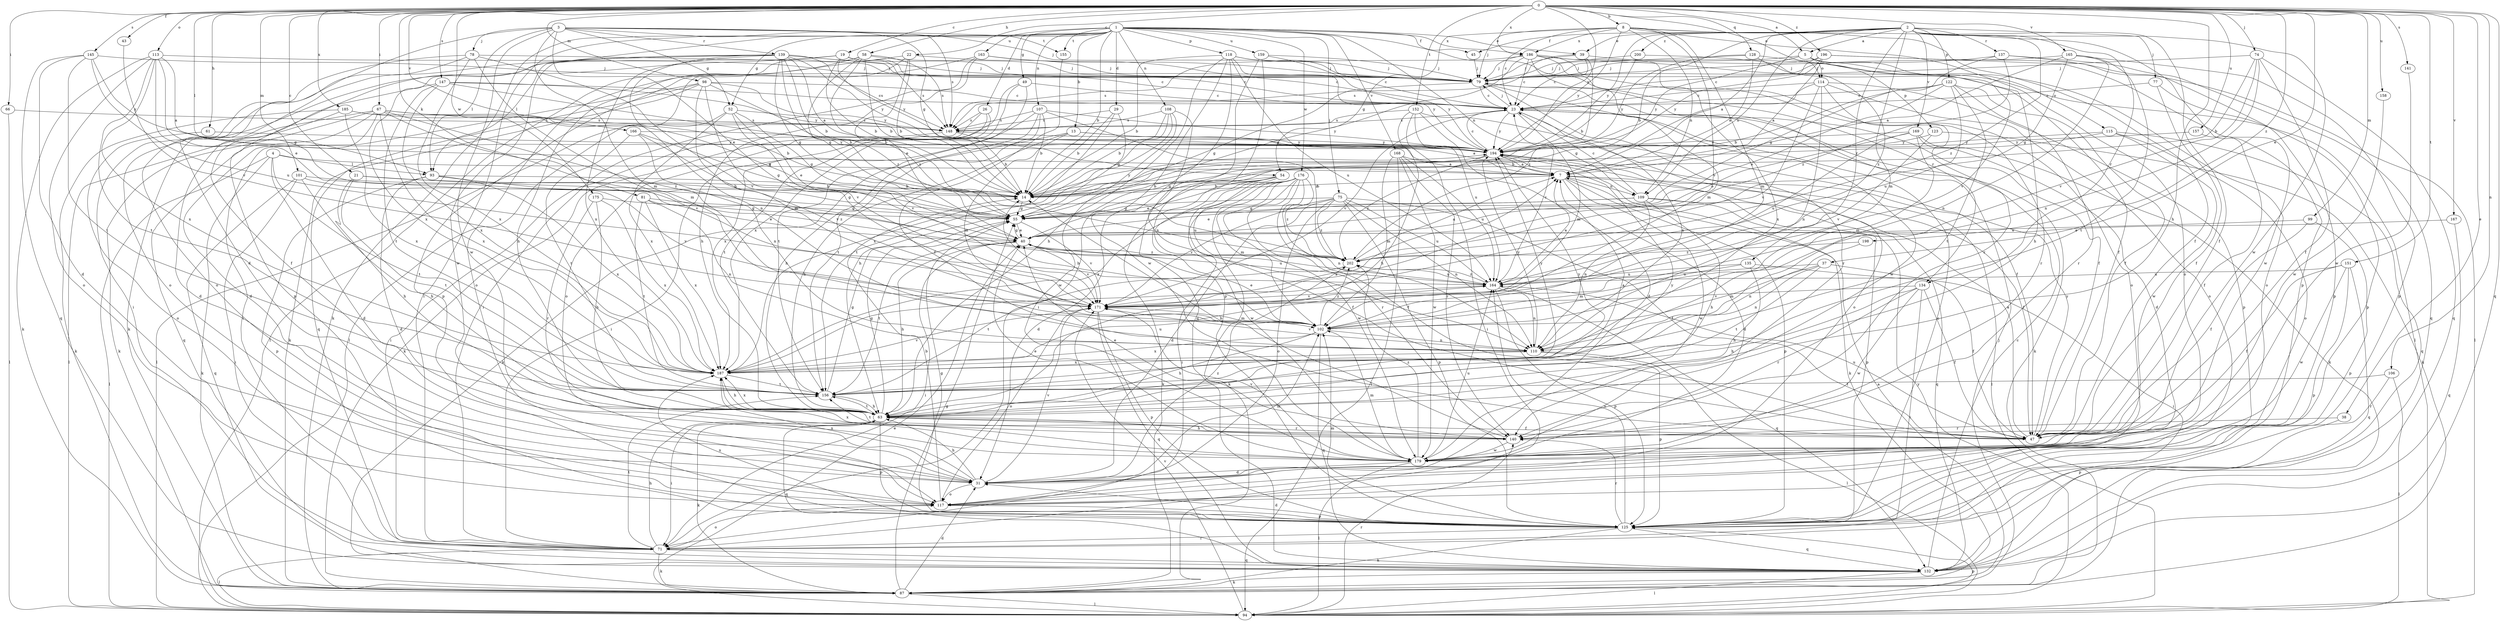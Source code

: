 strict digraph  {
0;
1;
2;
3;
4;
5;
7;
8;
13;
14;
19;
21;
22;
23;
26;
29;
31;
37;
38;
39;
40;
43;
45;
47;
49;
52;
54;
55;
58;
61;
63;
66;
67;
71;
74;
75;
77;
78;
79;
81;
87;
93;
94;
98;
99;
101;
102;
106;
107;
108;
109;
110;
113;
114;
115;
117;
118;
122;
123;
125;
128;
132;
134;
135;
137;
139;
140;
141;
145;
147;
148;
151;
152;
155;
156;
157;
158;
159;
163;
164;
165;
166;
167;
168;
169;
171;
175;
176;
179;
185;
186;
187;
194;
196;
198;
200;
202;
0 -> 5  [label=a];
0 -> 8  [label=b];
0 -> 19  [label=c];
0 -> 21  [label=c];
0 -> 22  [label=c];
0 -> 37  [label=e];
0 -> 38  [label=e];
0 -> 43  [label=f];
0 -> 58  [label=h];
0 -> 61  [label=h];
0 -> 63  [label=h];
0 -> 66  [label=i];
0 -> 67  [label=i];
0 -> 74  [label=j];
0 -> 81  [label=k];
0 -> 93  [label=l];
0 -> 98  [label=m];
0 -> 99  [label=m];
0 -> 101  [label=m];
0 -> 106  [label=n];
0 -> 113  [label=o];
0 -> 114  [label=o];
0 -> 128  [label=q];
0 -> 132  [label=q];
0 -> 141  [label=s];
0 -> 145  [label=s];
0 -> 147  [label=s];
0 -> 151  [label=t];
0 -> 152  [label=t];
0 -> 157  [label=u];
0 -> 158  [label=u];
0 -> 165  [label=v];
0 -> 166  [label=v];
0 -> 167  [label=v];
0 -> 175  [label=w];
0 -> 185  [label=x];
0 -> 186  [label=x];
0 -> 194  [label=y];
0 -> 196  [label=z];
0 -> 198  [label=z];
1 -> 13  [label=b];
1 -> 14  [label=b];
1 -> 26  [label=d];
1 -> 29  [label=d];
1 -> 39  [label=e];
1 -> 45  [label=f];
1 -> 49  [label=g];
1 -> 52  [label=g];
1 -> 71  [label=i];
1 -> 75  [label=j];
1 -> 87  [label=k];
1 -> 93  [label=l];
1 -> 107  [label=n];
1 -> 108  [label=n];
1 -> 109  [label=n];
1 -> 118  [label=p];
1 -> 134  [label=r];
1 -> 155  [label=t];
1 -> 159  [label=u];
1 -> 163  [label=u];
1 -> 168  [label=v];
1 -> 176  [label=w];
1 -> 186  [label=x];
2 -> 5  [label=a];
2 -> 7  [label=a];
2 -> 14  [label=b];
2 -> 39  [label=e];
2 -> 45  [label=f];
2 -> 47  [label=f];
2 -> 77  [label=j];
2 -> 102  [label=m];
2 -> 109  [label=n];
2 -> 122  [label=p];
2 -> 134  [label=r];
2 -> 135  [label=r];
2 -> 137  [label=r];
2 -> 169  [label=v];
2 -> 179  [label=w];
2 -> 194  [label=y];
2 -> 200  [label=z];
2 -> 202  [label=z];
3 -> 31  [label=d];
3 -> 40  [label=e];
3 -> 52  [label=g];
3 -> 54  [label=g];
3 -> 78  [label=j];
3 -> 79  [label=j];
3 -> 93  [label=l];
3 -> 102  [label=m];
3 -> 139  [label=r];
3 -> 148  [label=s];
3 -> 155  [label=t];
3 -> 179  [label=w];
4 -> 7  [label=a];
4 -> 31  [label=d];
4 -> 87  [label=k];
4 -> 93  [label=l];
4 -> 94  [label=l];
4 -> 156  [label=t];
5 -> 79  [label=j];
5 -> 114  [label=o];
5 -> 115  [label=o];
5 -> 117  [label=o];
5 -> 123  [label=p];
5 -> 194  [label=y];
7 -> 14  [label=b];
7 -> 31  [label=d];
7 -> 47  [label=f];
7 -> 109  [label=n];
7 -> 125  [label=p];
7 -> 179  [label=w];
8 -> 23  [label=c];
8 -> 47  [label=f];
8 -> 54  [label=g];
8 -> 79  [label=j];
8 -> 102  [label=m];
8 -> 109  [label=n];
8 -> 117  [label=o];
8 -> 125  [label=p];
8 -> 171  [label=v];
8 -> 186  [label=x];
8 -> 194  [label=y];
13 -> 7  [label=a];
13 -> 63  [label=h];
13 -> 87  [label=k];
13 -> 102  [label=m];
13 -> 194  [label=y];
14 -> 55  [label=g];
14 -> 194  [label=y];
19 -> 14  [label=b];
19 -> 23  [label=c];
19 -> 79  [label=j];
19 -> 117  [label=o];
19 -> 148  [label=s];
19 -> 187  [label=x];
19 -> 194  [label=y];
21 -> 14  [label=b];
21 -> 55  [label=g];
21 -> 63  [label=h];
21 -> 156  [label=t];
22 -> 14  [label=b];
22 -> 40  [label=e];
22 -> 79  [label=j];
22 -> 117  [label=o];
22 -> 125  [label=p];
23 -> 79  [label=j];
23 -> 87  [label=k];
23 -> 102  [label=m];
23 -> 110  [label=n];
23 -> 117  [label=o];
23 -> 148  [label=s];
23 -> 171  [label=v];
23 -> 194  [label=y];
26 -> 87  [label=k];
26 -> 148  [label=s];
26 -> 156  [label=t];
26 -> 187  [label=x];
29 -> 14  [label=b];
29 -> 55  [label=g];
29 -> 148  [label=s];
29 -> 187  [label=x];
31 -> 63  [label=h];
31 -> 102  [label=m];
31 -> 117  [label=o];
31 -> 171  [label=v];
31 -> 187  [label=x];
31 -> 202  [label=z];
37 -> 47  [label=f];
37 -> 102  [label=m];
37 -> 110  [label=n];
37 -> 156  [label=t];
37 -> 164  [label=u];
38 -> 125  [label=p];
38 -> 140  [label=r];
39 -> 23  [label=c];
39 -> 79  [label=j];
39 -> 94  [label=l];
39 -> 148  [label=s];
39 -> 202  [label=z];
40 -> 55  [label=g];
40 -> 63  [label=h];
40 -> 71  [label=i];
40 -> 156  [label=t];
40 -> 164  [label=u];
40 -> 171  [label=v];
40 -> 202  [label=z];
43 -> 171  [label=v];
45 -> 79  [label=j];
47 -> 7  [label=a];
47 -> 164  [label=u];
47 -> 194  [label=y];
49 -> 23  [label=c];
49 -> 117  [label=o];
49 -> 156  [label=t];
49 -> 187  [label=x];
52 -> 40  [label=e];
52 -> 55  [label=g];
52 -> 94  [label=l];
52 -> 148  [label=s];
52 -> 171  [label=v];
52 -> 187  [label=x];
54 -> 14  [label=b];
54 -> 31  [label=d];
54 -> 47  [label=f];
54 -> 87  [label=k];
54 -> 164  [label=u];
54 -> 179  [label=w];
55 -> 40  [label=e];
55 -> 171  [label=v];
58 -> 14  [label=b];
58 -> 55  [label=g];
58 -> 63  [label=h];
58 -> 79  [label=j];
58 -> 94  [label=l];
58 -> 148  [label=s];
58 -> 202  [label=z];
61 -> 117  [label=o];
61 -> 194  [label=y];
63 -> 47  [label=f];
63 -> 55  [label=g];
63 -> 71  [label=i];
63 -> 87  [label=k];
63 -> 125  [label=p];
63 -> 132  [label=q];
63 -> 140  [label=r];
63 -> 156  [label=t];
63 -> 187  [label=x];
63 -> 194  [label=y];
66 -> 94  [label=l];
66 -> 148  [label=s];
67 -> 14  [label=b];
67 -> 31  [label=d];
67 -> 87  [label=k];
67 -> 94  [label=l];
67 -> 132  [label=q];
67 -> 148  [label=s];
67 -> 171  [label=v];
67 -> 187  [label=x];
67 -> 202  [label=z];
71 -> 63  [label=h];
71 -> 87  [label=k];
71 -> 94  [label=l];
71 -> 117  [label=o];
71 -> 132  [label=q];
71 -> 156  [label=t];
74 -> 14  [label=b];
74 -> 47  [label=f];
74 -> 79  [label=j];
74 -> 110  [label=n];
74 -> 132  [label=q];
74 -> 171  [label=v];
75 -> 31  [label=d];
75 -> 47  [label=f];
75 -> 55  [label=g];
75 -> 110  [label=n];
75 -> 117  [label=o];
75 -> 125  [label=p];
75 -> 164  [label=u];
75 -> 171  [label=v];
75 -> 202  [label=z];
77 -> 23  [label=c];
77 -> 47  [label=f];
77 -> 125  [label=p];
78 -> 71  [label=i];
78 -> 79  [label=j];
78 -> 102  [label=m];
78 -> 117  [label=o];
78 -> 171  [label=v];
78 -> 187  [label=x];
79 -> 23  [label=c];
79 -> 47  [label=f];
79 -> 55  [label=g];
79 -> 140  [label=r];
79 -> 179  [label=w];
81 -> 40  [label=e];
81 -> 55  [label=g];
81 -> 110  [label=n];
81 -> 156  [label=t];
81 -> 187  [label=x];
87 -> 7  [label=a];
87 -> 31  [label=d];
87 -> 55  [label=g];
87 -> 79  [label=j];
87 -> 94  [label=l];
93 -> 14  [label=b];
93 -> 31  [label=d];
93 -> 125  [label=p];
93 -> 171  [label=v];
93 -> 187  [label=x];
94 -> 40  [label=e];
94 -> 125  [label=p];
94 -> 140  [label=r];
94 -> 171  [label=v];
94 -> 194  [label=y];
98 -> 14  [label=b];
98 -> 23  [label=c];
98 -> 71  [label=i];
98 -> 87  [label=k];
98 -> 102  [label=m];
98 -> 132  [label=q];
98 -> 171  [label=v];
98 -> 194  [label=y];
99 -> 40  [label=e];
99 -> 47  [label=f];
99 -> 125  [label=p];
101 -> 14  [label=b];
101 -> 63  [label=h];
101 -> 71  [label=i];
101 -> 132  [label=q];
101 -> 202  [label=z];
102 -> 14  [label=b];
102 -> 40  [label=e];
102 -> 63  [label=h];
102 -> 110  [label=n];
102 -> 132  [label=q];
102 -> 187  [label=x];
102 -> 202  [label=z];
106 -> 94  [label=l];
106 -> 140  [label=r];
106 -> 156  [label=t];
107 -> 14  [label=b];
107 -> 63  [label=h];
107 -> 71  [label=i];
107 -> 148  [label=s];
107 -> 156  [label=t];
107 -> 194  [label=y];
107 -> 202  [label=z];
108 -> 14  [label=b];
108 -> 63  [label=h];
108 -> 110  [label=n];
108 -> 148  [label=s];
108 -> 156  [label=t];
108 -> 179  [label=w];
109 -> 23  [label=c];
109 -> 40  [label=e];
109 -> 55  [label=g];
109 -> 63  [label=h];
109 -> 110  [label=n];
109 -> 125  [label=p];
109 -> 132  [label=q];
110 -> 94  [label=l];
110 -> 125  [label=p];
110 -> 171  [label=v];
110 -> 187  [label=x];
110 -> 194  [label=y];
113 -> 7  [label=a];
113 -> 40  [label=e];
113 -> 55  [label=g];
113 -> 79  [label=j];
113 -> 87  [label=k];
113 -> 117  [label=o];
113 -> 156  [label=t];
113 -> 187  [label=x];
114 -> 23  [label=c];
114 -> 55  [label=g];
114 -> 110  [label=n];
114 -> 117  [label=o];
114 -> 125  [label=p];
114 -> 140  [label=r];
114 -> 171  [label=v];
115 -> 14  [label=b];
115 -> 117  [label=o];
115 -> 132  [label=q];
115 -> 179  [label=w];
115 -> 194  [label=y];
117 -> 14  [label=b];
117 -> 125  [label=p];
118 -> 14  [label=b];
118 -> 23  [label=c];
118 -> 63  [label=h];
118 -> 71  [label=i];
118 -> 79  [label=j];
118 -> 164  [label=u];
118 -> 179  [label=w];
118 -> 194  [label=y];
122 -> 14  [label=b];
122 -> 23  [label=c];
122 -> 40  [label=e];
122 -> 47  [label=f];
122 -> 140  [label=r];
122 -> 156  [label=t];
122 -> 164  [label=u];
123 -> 87  [label=k];
123 -> 171  [label=v];
123 -> 194  [label=y];
125 -> 23  [label=c];
125 -> 31  [label=d];
125 -> 55  [label=g];
125 -> 71  [label=i];
125 -> 87  [label=k];
125 -> 102  [label=m];
125 -> 132  [label=q];
125 -> 140  [label=r];
125 -> 164  [label=u];
125 -> 187  [label=x];
128 -> 7  [label=a];
128 -> 79  [label=j];
128 -> 171  [label=v];
128 -> 194  [label=y];
128 -> 202  [label=z];
132 -> 23  [label=c];
132 -> 87  [label=k];
132 -> 94  [label=l];
134 -> 47  [label=f];
134 -> 63  [label=h];
134 -> 71  [label=i];
134 -> 140  [label=r];
134 -> 171  [label=v];
134 -> 179  [label=w];
135 -> 63  [label=h];
135 -> 71  [label=i];
135 -> 102  [label=m];
135 -> 164  [label=u];
137 -> 55  [label=g];
137 -> 79  [label=j];
137 -> 125  [label=p];
137 -> 132  [label=q];
137 -> 202  [label=z];
139 -> 7  [label=a];
139 -> 14  [label=b];
139 -> 23  [label=c];
139 -> 55  [label=g];
139 -> 79  [label=j];
139 -> 87  [label=k];
139 -> 110  [label=n];
139 -> 125  [label=p];
139 -> 148  [label=s];
139 -> 179  [label=w];
139 -> 187  [label=x];
139 -> 194  [label=y];
139 -> 202  [label=z];
140 -> 14  [label=b];
140 -> 40  [label=e];
140 -> 63  [label=h];
140 -> 156  [label=t];
140 -> 179  [label=w];
141 -> 179  [label=w];
145 -> 31  [label=d];
145 -> 79  [label=j];
145 -> 132  [label=q];
145 -> 156  [label=t];
145 -> 164  [label=u];
145 -> 194  [label=y];
147 -> 14  [label=b];
147 -> 23  [label=c];
147 -> 47  [label=f];
147 -> 156  [label=t];
147 -> 187  [label=x];
147 -> 194  [label=y];
148 -> 14  [label=b];
148 -> 71  [label=i];
148 -> 194  [label=y];
151 -> 47  [label=f];
151 -> 125  [label=p];
151 -> 132  [label=q];
151 -> 164  [label=u];
151 -> 179  [label=w];
152 -> 31  [label=d];
152 -> 47  [label=f];
152 -> 63  [label=h];
152 -> 71  [label=i];
152 -> 148  [label=s];
152 -> 164  [label=u];
155 -> 47  [label=f];
156 -> 7  [label=a];
156 -> 55  [label=g];
156 -> 63  [label=h];
156 -> 194  [label=y];
157 -> 47  [label=f];
157 -> 194  [label=y];
158 -> 179  [label=w];
159 -> 79  [label=j];
159 -> 125  [label=p];
159 -> 132  [label=q];
159 -> 194  [label=y];
163 -> 23  [label=c];
163 -> 63  [label=h];
163 -> 71  [label=i];
163 -> 79  [label=j];
163 -> 94  [label=l];
164 -> 7  [label=a];
164 -> 23  [label=c];
164 -> 110  [label=n];
164 -> 125  [label=p];
164 -> 132  [label=q];
164 -> 171  [label=v];
164 -> 202  [label=z];
165 -> 7  [label=a];
165 -> 55  [label=g];
165 -> 79  [label=j];
165 -> 110  [label=n];
165 -> 125  [label=p];
165 -> 156  [label=t];
166 -> 55  [label=g];
166 -> 110  [label=n];
166 -> 156  [label=t];
166 -> 171  [label=v];
166 -> 194  [label=y];
167 -> 40  [label=e];
167 -> 132  [label=q];
168 -> 7  [label=a];
168 -> 94  [label=l];
168 -> 102  [label=m];
168 -> 140  [label=r];
168 -> 164  [label=u];
168 -> 179  [label=w];
169 -> 31  [label=d];
169 -> 40  [label=e];
169 -> 87  [label=k];
169 -> 102  [label=m];
169 -> 164  [label=u];
169 -> 194  [label=y];
171 -> 102  [label=m];
171 -> 117  [label=o];
171 -> 125  [label=p];
171 -> 132  [label=q];
175 -> 55  [label=g];
175 -> 63  [label=h];
175 -> 140  [label=r];
175 -> 187  [label=x];
176 -> 14  [label=b];
176 -> 40  [label=e];
176 -> 47  [label=f];
176 -> 71  [label=i];
176 -> 87  [label=k];
176 -> 102  [label=m];
176 -> 110  [label=n];
176 -> 140  [label=r];
176 -> 179  [label=w];
176 -> 187  [label=x];
176 -> 202  [label=z];
179 -> 31  [label=d];
179 -> 40  [label=e];
179 -> 94  [label=l];
179 -> 102  [label=m];
179 -> 164  [label=u];
179 -> 171  [label=v];
179 -> 187  [label=x];
179 -> 202  [label=z];
185 -> 31  [label=d];
185 -> 55  [label=g];
185 -> 87  [label=k];
185 -> 148  [label=s];
185 -> 187  [label=x];
186 -> 23  [label=c];
186 -> 47  [label=f];
186 -> 55  [label=g];
186 -> 79  [label=j];
186 -> 102  [label=m];
186 -> 117  [label=o];
186 -> 140  [label=r];
186 -> 148  [label=s];
186 -> 187  [label=x];
187 -> 7  [label=a];
187 -> 63  [label=h];
187 -> 156  [label=t];
187 -> 164  [label=u];
187 -> 171  [label=v];
187 -> 194  [label=y];
194 -> 7  [label=a];
194 -> 23  [label=c];
194 -> 55  [label=g];
194 -> 87  [label=k];
194 -> 94  [label=l];
194 -> 202  [label=z];
196 -> 7  [label=a];
196 -> 23  [label=c];
196 -> 79  [label=j];
196 -> 94  [label=l];
196 -> 179  [label=w];
196 -> 194  [label=y];
198 -> 110  [label=n];
198 -> 202  [label=z];
200 -> 14  [label=b];
200 -> 63  [label=h];
200 -> 79  [label=j];
202 -> 7  [label=a];
202 -> 156  [label=t];
202 -> 164  [label=u];
}
